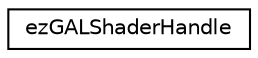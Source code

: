 digraph "Graphical Class Hierarchy"
{
 // LATEX_PDF_SIZE
  edge [fontname="Helvetica",fontsize="10",labelfontname="Helvetica",labelfontsize="10"];
  node [fontname="Helvetica",fontsize="10",shape=record];
  rankdir="LR";
  Node0 [label="ezGALShaderHandle",height=0.2,width=0.4,color="black", fillcolor="white", style="filled",URL="$d1/d55/classez_g_a_l_shader_handle.htm",tooltip=" "];
}
